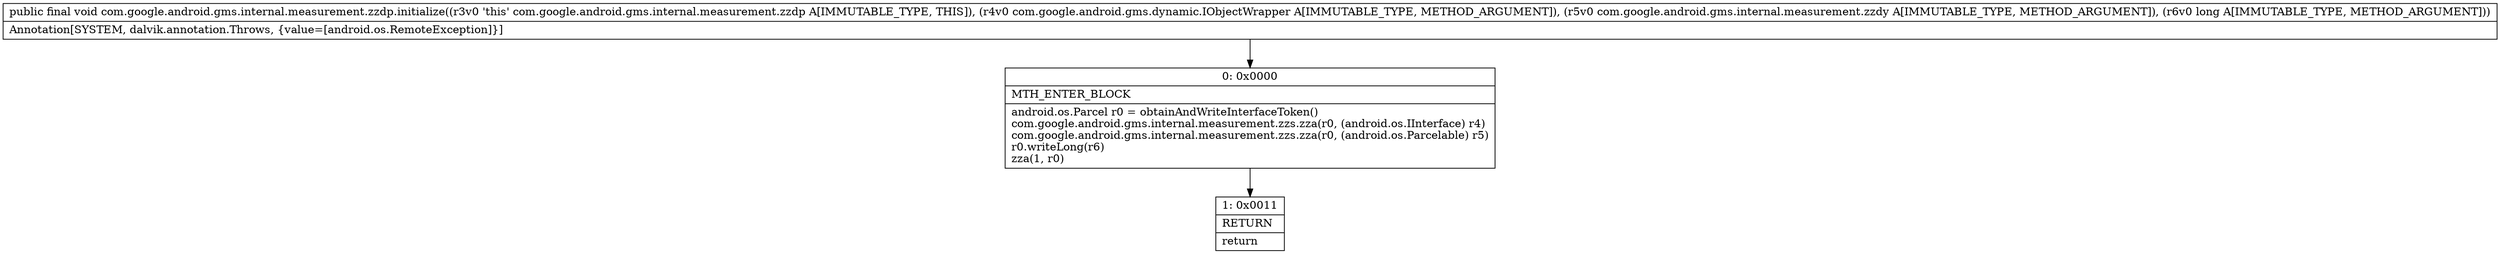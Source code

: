 digraph "CFG forcom.google.android.gms.internal.measurement.zzdp.initialize(Lcom\/google\/android\/gms\/dynamic\/IObjectWrapper;Lcom\/google\/android\/gms\/internal\/measurement\/zzdy;J)V" {
Node_0 [shape=record,label="{0\:\ 0x0000|MTH_ENTER_BLOCK\l|android.os.Parcel r0 = obtainAndWriteInterfaceToken()\lcom.google.android.gms.internal.measurement.zzs.zza(r0, (android.os.IInterface) r4)\lcom.google.android.gms.internal.measurement.zzs.zza(r0, (android.os.Parcelable) r5)\lr0.writeLong(r6)\lzza(1, r0)\l}"];
Node_1 [shape=record,label="{1\:\ 0x0011|RETURN\l|return\l}"];
MethodNode[shape=record,label="{public final void com.google.android.gms.internal.measurement.zzdp.initialize((r3v0 'this' com.google.android.gms.internal.measurement.zzdp A[IMMUTABLE_TYPE, THIS]), (r4v0 com.google.android.gms.dynamic.IObjectWrapper A[IMMUTABLE_TYPE, METHOD_ARGUMENT]), (r5v0 com.google.android.gms.internal.measurement.zzdy A[IMMUTABLE_TYPE, METHOD_ARGUMENT]), (r6v0 long A[IMMUTABLE_TYPE, METHOD_ARGUMENT]))  | Annotation[SYSTEM, dalvik.annotation.Throws, \{value=[android.os.RemoteException]\}]\l}"];
MethodNode -> Node_0;
Node_0 -> Node_1;
}

